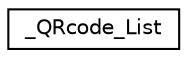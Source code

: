 digraph "类继承关系图"
{
  edge [fontname="Helvetica",fontsize="10",labelfontname="Helvetica",labelfontsize="10"];
  node [fontname="Helvetica",fontsize="10",shape=record];
  rankdir="LR";
  Node0 [label="_QRcode_List",height=0.2,width=0.4,color="black", fillcolor="white", style="filled",URL="$struct___q_rcode___list.html"];
}
